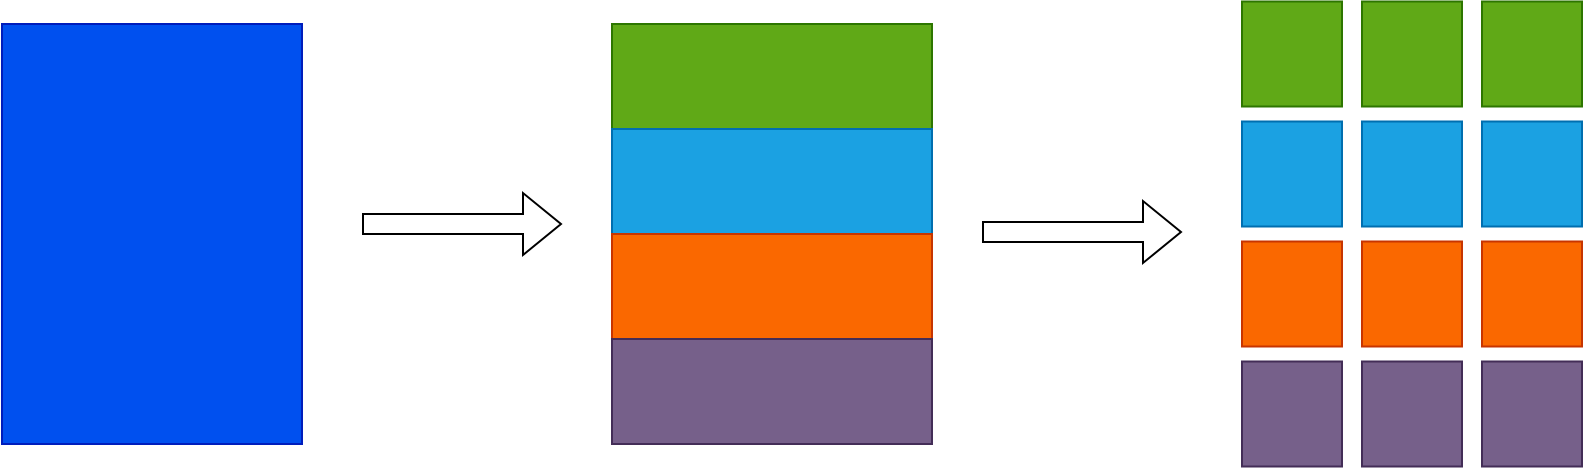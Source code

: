 <mxfile version="22.1.2" type="device">
  <diagram name="Page-1" id="fWToCXQmSbm1R-kg-u4S">
    <mxGraphModel dx="1434" dy="835" grid="1" gridSize="10" guides="1" tooltips="1" connect="1" arrows="1" fold="1" page="1" pageScale="1" pageWidth="850" pageHeight="1100" math="0" shadow="0">
      <root>
        <mxCell id="0" />
        <mxCell id="1" parent="0" />
        <mxCell id="GLBCKu68E13EZZGm_z77-6" value="" style="rounded=0;whiteSpace=wrap;html=1;fillColor=#0050ef;fontColor=#ffffff;strokeColor=#001DBC;" vertex="1" parent="1">
          <mxGeometry x="40" y="160" width="150" height="210" as="geometry" />
        </mxCell>
        <mxCell id="GLBCKu68E13EZZGm_z77-1" value="" style="rounded=0;whiteSpace=wrap;html=1;fillColor=#60a917;strokeColor=#2D7600;fontColor=#ffffff;movable=1;resizable=1;rotatable=1;deletable=1;editable=1;locked=0;connectable=1;container=0;" vertex="1" parent="1">
          <mxGeometry x="345" y="160" width="160" height="52.5" as="geometry" />
        </mxCell>
        <mxCell id="GLBCKu68E13EZZGm_z77-2" value="" style="rounded=0;whiteSpace=wrap;html=1;fillColor=#1ba1e2;strokeColor=#006EAF;fontColor=#ffffff;movable=1;resizable=1;rotatable=1;deletable=1;editable=1;locked=0;connectable=1;container=0;" vertex="1" parent="1">
          <mxGeometry x="345" y="212.5" width="160" height="52.5" as="geometry" />
        </mxCell>
        <mxCell id="GLBCKu68E13EZZGm_z77-3" value="" style="rounded=0;whiteSpace=wrap;html=1;fillColor=#fa6800;strokeColor=#C73500;fontColor=#000000;movable=1;resizable=1;rotatable=1;deletable=1;editable=1;locked=0;connectable=1;container=0;" vertex="1" parent="1">
          <mxGeometry x="345" y="265" width="160" height="52.5" as="geometry" />
        </mxCell>
        <mxCell id="GLBCKu68E13EZZGm_z77-4" value="" style="rounded=0;whiteSpace=wrap;html=1;fillColor=#76608a;strokeColor=#432D57;fontColor=#ffffff;movable=1;resizable=1;rotatable=1;deletable=1;editable=1;locked=0;connectable=1;container=0;" vertex="1" parent="1">
          <mxGeometry x="345" y="317.5" width="160" height="52.5" as="geometry" />
        </mxCell>
        <mxCell id="GLBCKu68E13EZZGm_z77-7" value="" style="rounded=0;whiteSpace=wrap;html=1;fillColor=#60a917;strokeColor=#2D7600;fontColor=#ffffff;movable=1;resizable=1;rotatable=1;deletable=1;editable=1;locked=0;connectable=1;container=0;" vertex="1" parent="1">
          <mxGeometry x="660" y="148.75" width="50" height="52.5" as="geometry" />
        </mxCell>
        <mxCell id="GLBCKu68E13EZZGm_z77-8" value="" style="rounded=0;whiteSpace=wrap;html=1;fillColor=#60a917;strokeColor=#2D7600;fontColor=#ffffff;movable=1;resizable=1;rotatable=1;deletable=1;editable=1;locked=0;connectable=1;container=0;" vertex="1" parent="1">
          <mxGeometry x="720" y="148.75" width="50" height="52.5" as="geometry" />
        </mxCell>
        <mxCell id="GLBCKu68E13EZZGm_z77-9" value="" style="rounded=0;whiteSpace=wrap;html=1;fillColor=#60a917;strokeColor=#2D7600;fontColor=#ffffff;movable=1;resizable=1;rotatable=1;deletable=1;editable=1;locked=0;connectable=1;container=0;" vertex="1" parent="1">
          <mxGeometry x="780" y="148.75" width="50" height="52.5" as="geometry" />
        </mxCell>
        <mxCell id="GLBCKu68E13EZZGm_z77-15" value="" style="shape=flexArrow;endArrow=classic;html=1;rounded=0;" edge="1" parent="1">
          <mxGeometry width="50" height="50" relative="1" as="geometry">
            <mxPoint x="220" y="260" as="sourcePoint" />
            <mxPoint x="320" y="260" as="targetPoint" />
          </mxGeometry>
        </mxCell>
        <mxCell id="GLBCKu68E13EZZGm_z77-16" value="" style="shape=flexArrow;endArrow=classic;html=1;rounded=0;" edge="1" parent="1">
          <mxGeometry width="50" height="50" relative="1" as="geometry">
            <mxPoint x="530" y="264" as="sourcePoint" />
            <mxPoint x="630" y="264" as="targetPoint" />
          </mxGeometry>
        </mxCell>
        <mxCell id="GLBCKu68E13EZZGm_z77-17" value="" style="rounded=0;whiteSpace=wrap;html=1;fillColor=#1ba1e2;strokeColor=#006EAF;fontColor=#ffffff;movable=1;resizable=1;rotatable=1;deletable=1;editable=1;locked=0;connectable=1;container=0;" vertex="1" parent="1">
          <mxGeometry x="660" y="208.75" width="50" height="52.5" as="geometry" />
        </mxCell>
        <mxCell id="GLBCKu68E13EZZGm_z77-18" value="" style="rounded=0;whiteSpace=wrap;html=1;fillColor=#1ba1e2;strokeColor=#006EAF;fontColor=#ffffff;movable=1;resizable=1;rotatable=1;deletable=1;editable=1;locked=0;connectable=1;container=0;" vertex="1" parent="1">
          <mxGeometry x="720" y="208.75" width="50" height="52.5" as="geometry" />
        </mxCell>
        <mxCell id="GLBCKu68E13EZZGm_z77-19" value="" style="rounded=0;whiteSpace=wrap;html=1;fillColor=#1ba1e2;strokeColor=#006EAF;fontColor=#ffffff;movable=1;resizable=1;rotatable=1;deletable=1;editable=1;locked=0;connectable=1;container=0;" vertex="1" parent="1">
          <mxGeometry x="780" y="208.75" width="50" height="52.5" as="geometry" />
        </mxCell>
        <mxCell id="GLBCKu68E13EZZGm_z77-20" value="" style="rounded=0;whiteSpace=wrap;html=1;fillColor=#fa6800;strokeColor=#C73500;fontColor=#000000;movable=1;resizable=1;rotatable=1;deletable=1;editable=1;locked=0;connectable=1;container=0;" vertex="1" parent="1">
          <mxGeometry x="660" y="268.75" width="50" height="52.5" as="geometry" />
        </mxCell>
        <mxCell id="GLBCKu68E13EZZGm_z77-21" value="" style="rounded=0;whiteSpace=wrap;html=1;fillColor=#fa6800;strokeColor=#C73500;fontColor=#000000;movable=1;resizable=1;rotatable=1;deletable=1;editable=1;locked=0;connectable=1;container=0;" vertex="1" parent="1">
          <mxGeometry x="720" y="268.75" width="50" height="52.5" as="geometry" />
        </mxCell>
        <mxCell id="GLBCKu68E13EZZGm_z77-22" value="" style="rounded=0;whiteSpace=wrap;html=1;fillColor=#fa6800;strokeColor=#C73500;fontColor=#000000;movable=1;resizable=1;rotatable=1;deletable=1;editable=1;locked=0;connectable=1;container=0;" vertex="1" parent="1">
          <mxGeometry x="780" y="268.75" width="50" height="52.5" as="geometry" />
        </mxCell>
        <mxCell id="GLBCKu68E13EZZGm_z77-23" value="" style="rounded=0;whiteSpace=wrap;html=1;fillColor=#76608a;strokeColor=#432D57;fontColor=#ffffff;movable=1;resizable=1;rotatable=1;deletable=1;editable=1;locked=0;connectable=1;container=0;" vertex="1" parent="1">
          <mxGeometry x="660" y="328.75" width="50" height="52.5" as="geometry" />
        </mxCell>
        <mxCell id="GLBCKu68E13EZZGm_z77-24" value="" style="rounded=0;whiteSpace=wrap;html=1;fillColor=#76608a;strokeColor=#432D57;fontColor=#ffffff;movable=1;resizable=1;rotatable=1;deletable=1;editable=1;locked=0;connectable=1;container=0;" vertex="1" parent="1">
          <mxGeometry x="720" y="328.75" width="50" height="52.5" as="geometry" />
        </mxCell>
        <mxCell id="GLBCKu68E13EZZGm_z77-25" value="" style="rounded=0;whiteSpace=wrap;html=1;fillColor=#76608a;strokeColor=#432D57;fontColor=#ffffff;movable=1;resizable=1;rotatable=1;deletable=1;editable=1;locked=0;connectable=1;container=0;" vertex="1" parent="1">
          <mxGeometry x="780" y="328.75" width="50" height="52.5" as="geometry" />
        </mxCell>
      </root>
    </mxGraphModel>
  </diagram>
</mxfile>
